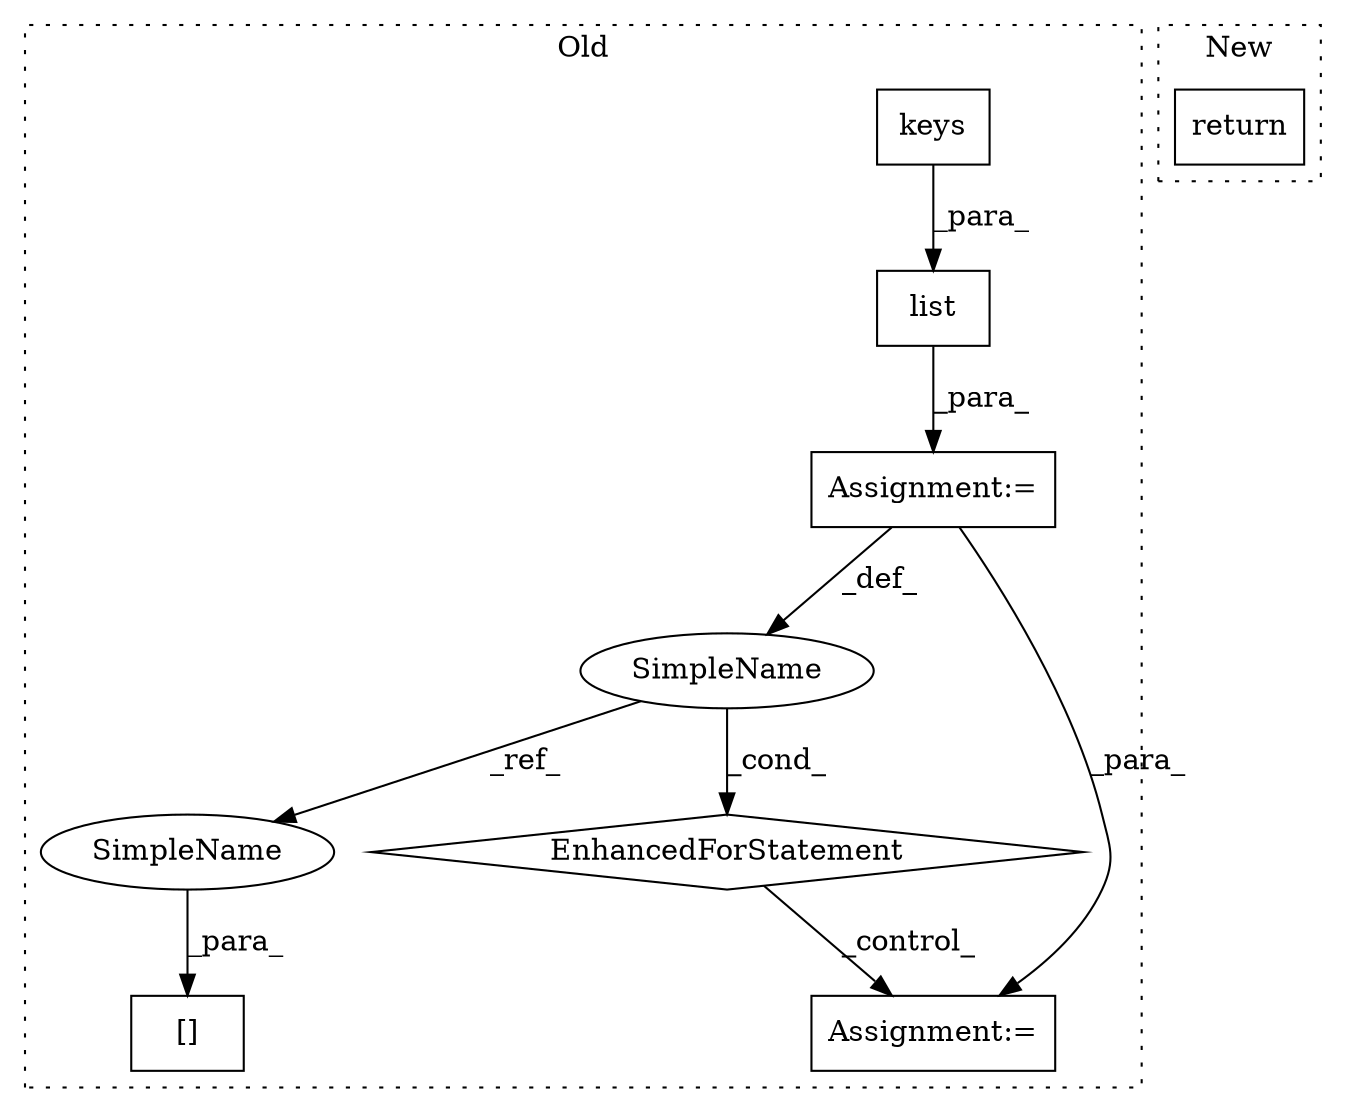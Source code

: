 digraph G {
subgraph cluster0 {
1 [label="keys" a="32" s="906" l="6" shape="box"];
3 [label="Assignment:=" a="7" s="884" l="1" shape="box"];
4 [label="EnhancedForStatement" a="70" s="919,986" l="53,2" shape="diamond"];
5 [label="[]" a="2" s="1002,1021" l="16,1" shape="box"];
6 [label="SimpleName" a="42" s="976" l="3" shape="ellipse"];
7 [label="Assignment:=" a="7" s="1088" l="1" shape="box"];
8 [label="list" a="32" s="885,912" l="5,1" shape="box"];
9 [label="SimpleName" a="42" s="1018" l="3" shape="ellipse"];
label = "Old";
style="dotted";
}
subgraph cluster1 {
2 [label="return" a="41" s="962" l="7" shape="box"];
label = "New";
style="dotted";
}
1 -> 8 [label="_para_"];
3 -> 6 [label="_def_"];
3 -> 7 [label="_para_"];
4 -> 7 [label="_control_"];
6 -> 9 [label="_ref_"];
6 -> 4 [label="_cond_"];
8 -> 3 [label="_para_"];
9 -> 5 [label="_para_"];
}